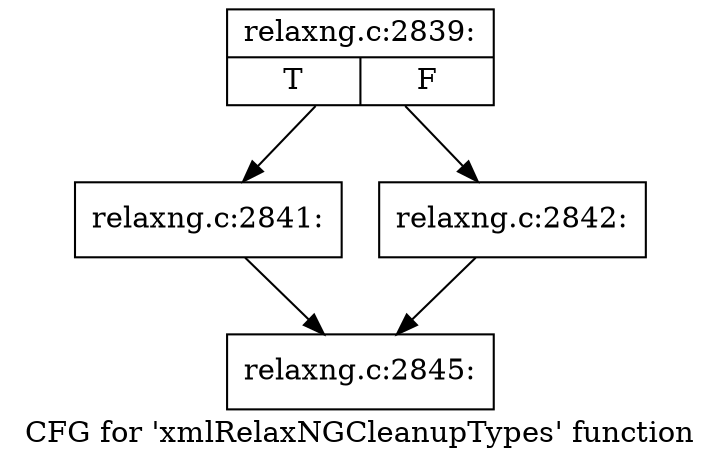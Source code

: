 digraph "CFG for 'xmlRelaxNGCleanupTypes' function" {
	label="CFG for 'xmlRelaxNGCleanupTypes' function";

	Node0x387f920 [shape=record,label="{relaxng.c:2839:|{<s0>T|<s1>F}}"];
	Node0x387f920 -> Node0x3642ba0;
	Node0x387f920 -> Node0x36d4490;
	Node0x3642ba0 [shape=record,label="{relaxng.c:2841:}"];
	Node0x3642ba0 -> Node0x38bf820;
	Node0x36d4490 [shape=record,label="{relaxng.c:2842:}"];
	Node0x36d4490 -> Node0x38bf820;
	Node0x38bf820 [shape=record,label="{relaxng.c:2845:}"];
}
